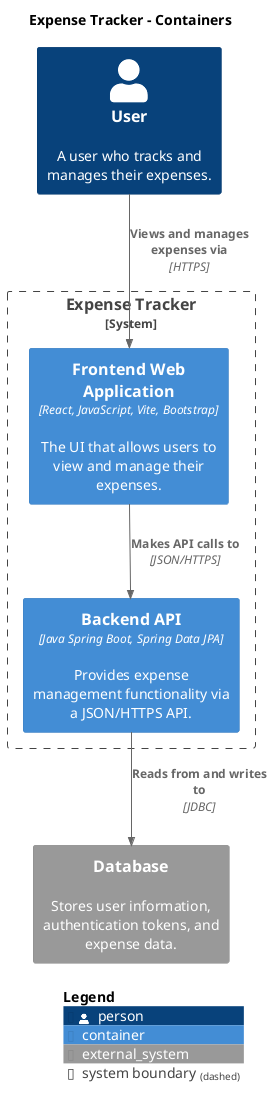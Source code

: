 @startuml
set separator none
title Expense Tracker - Containers

top to bottom direction

!include <C4/C4>
!include <C4/C4_Context>
!include <C4/C4_Container>

Person(User, "User", $descr="A user who tracks and manages their expenses.", $tags="", $link="")
System_Ext(Database, "Database", $descr="Stores user information, authentication tokens, and expense data.", $tags="", $link="")

System_Boundary("ExpenseTracker_boundary", "Expense Tracker", $tags="") {
  Container(ExpenseTracker.FrontendWebApplication, "Frontend Web Application", $techn="React, JavaScript, Vite, Bootstrap", $descr="The UI that allows users to view and manage their expenses.", $tags="", $link="")
  Container(ExpenseTracker.BackendAPI, "Backend API", $techn="Java Spring Boot, Spring Data JPA", $descr="Provides expense management functionality via a JSON/HTTPS API.", $tags="", $link="")
}

Rel(User, ExpenseTracker.FrontendWebApplication, "Views and manages expenses via", $techn="HTTPS", $tags="", $link="")
Rel(ExpenseTracker.FrontendWebApplication, ExpenseTracker.BackendAPI, "Makes API calls to", $techn="JSON/HTTPS", $tags="", $link="")
Rel(ExpenseTracker.BackendAPI, Database, "Reads from and writes to", $techn="JDBC", $tags="", $link="")

SHOW_LEGEND(true)
@enduml